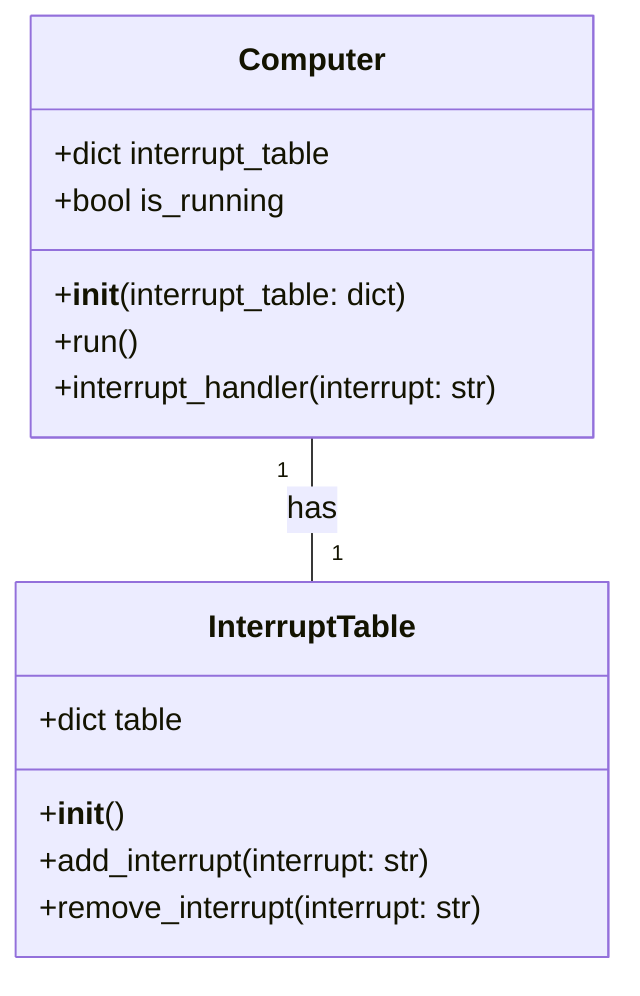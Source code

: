 classDiagram
    class Computer{
        +dict interrupt_table
        +bool is_running
        +__init__(interrupt_table: dict)
        +run()
        +interrupt_handler(interrupt: str)
    }
    class InterruptTable{
        +dict table
        +__init__()
        +add_interrupt(interrupt: str)
        +remove_interrupt(interrupt: str)
    }
    Computer "1" -- "1" InterruptTable: has